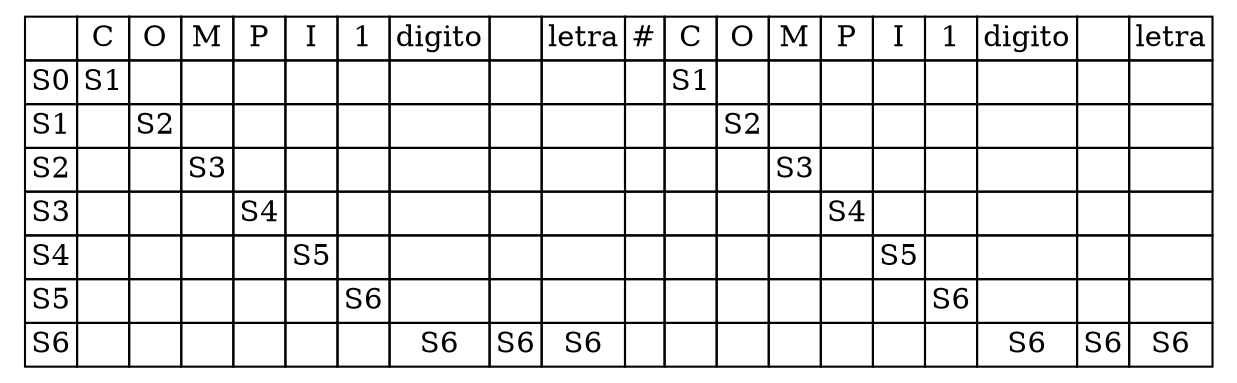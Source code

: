 digraph TablaEstados{
tbl [
shape = plaintext
label = <
<table border='0' cellborder='1' color='black' cellspacing='0'>
<tr><td></td><td>C</td><td>O</td><td>M</td><td>P</td><td>I</td><td>1</td><td>digito</td><td> </td><td>letra</td><td>#</td><td>C</td><td>O</td><td>M</td><td>P</td><td>I</td><td>1</td><td>digito</td><td> </td><td>letra</td></tr>
<tr><td>S0</td><td>S1</td><td></td><td></td><td></td><td></td><td></td><td></td><td></td><td></td><td></td><td>S1</td><td></td><td></td><td></td><td></td><td></td><td></td><td></td><td></td></tr>
<tr><td>S1</td><td></td><td>S2</td><td></td><td></td><td></td><td></td><td></td><td></td><td></td><td></td><td></td><td>S2</td><td></td><td></td><td></td><td></td><td></td><td></td><td></td></tr>
<tr><td>S2</td><td></td><td></td><td>S3</td><td></td><td></td><td></td><td></td><td></td><td></td><td></td><td></td><td></td><td>S3</td><td></td><td></td><td></td><td></td><td></td><td></td></tr>
<tr><td>S3</td><td></td><td></td><td></td><td>S4</td><td></td><td></td><td></td><td></td><td></td><td></td><td></td><td></td><td></td><td>S4</td><td></td><td></td><td></td><td></td><td></td></tr>
<tr><td>S4</td><td></td><td></td><td></td><td></td><td>S5</td><td></td><td></td><td></td><td></td><td></td><td></td><td></td><td></td><td></td><td>S5</td><td></td><td></td><td></td><td></td></tr>
<tr><td>S5</td><td></td><td></td><td></td><td></td><td></td><td>S6</td><td></td><td></td><td></td><td></td><td></td><td></td><td></td><td></td><td></td><td>S6</td><td></td><td></td><td></td></tr>
<tr><td>S6</td><td></td><td></td><td></td><td></td><td></td><td></td><td>S6</td><td>S6</td><td>S6</td><td></td><td></td><td></td><td></td><td></td><td></td><td></td><td>S6</td><td>S6</td><td>S6</td></tr>
</table>
>];
}
